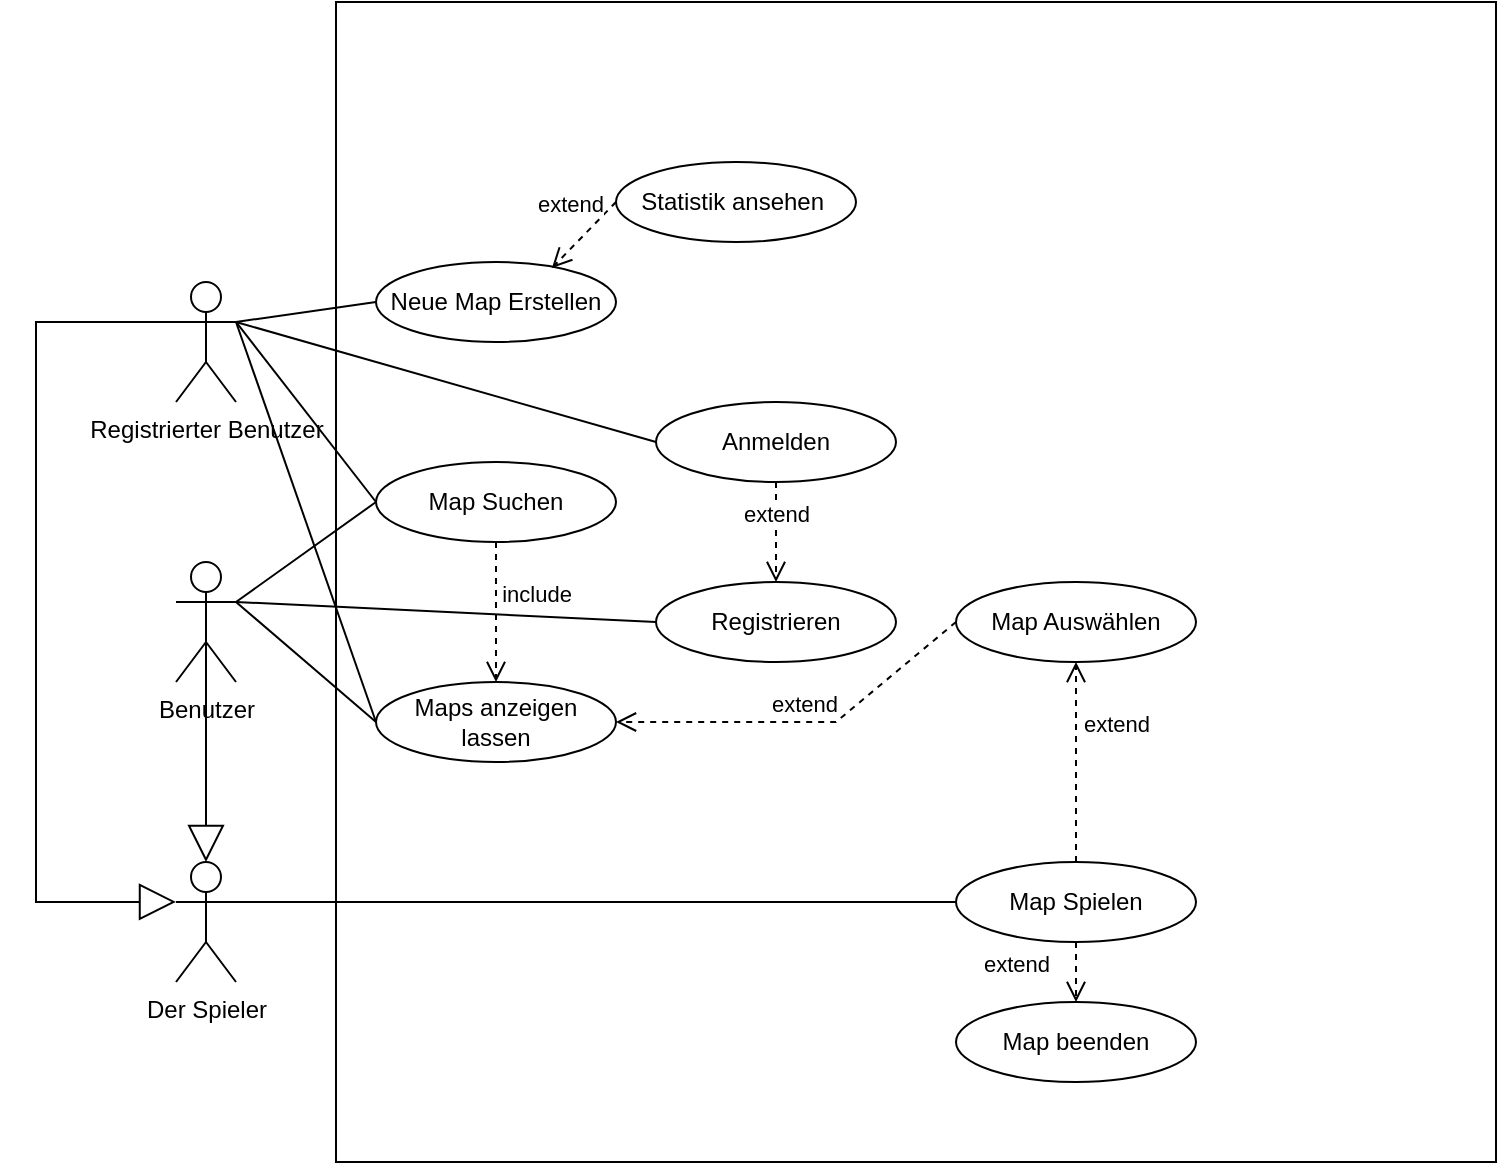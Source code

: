 <mxfile version="20.1.1" type="device"><diagram id="SMZEEj2DZ_PUPEgYTHqX" name="Page-1"><mxGraphModel dx="1907" dy="2058" grid="1" gridSize="10" guides="1" tooltips="1" connect="1" arrows="1" fold="1" page="1" pageScale="1" pageWidth="827" pageHeight="1169" math="0" shadow="0"><root><mxCell id="0"/><mxCell id="1" parent="0"/><mxCell id="sUdiVrORnq5qeELzuiPW-43" value="" style="whiteSpace=wrap;html=1;aspect=fixed;" parent="1" vertex="1"><mxGeometry x="190" y="-40" width="580" height="580" as="geometry"/></mxCell><mxCell id="sUdiVrORnq5qeELzuiPW-1" value="Registrierter Benutzer" style="shape=umlActor;verticalLabelPosition=bottom;verticalAlign=top;html=1;outlineConnect=0;" parent="1" vertex="1"><mxGeometry x="110" y="100" width="30" height="60" as="geometry"/></mxCell><mxCell id="sUdiVrORnq5qeELzuiPW-4" value="Benutzer" style="shape=umlActor;verticalLabelPosition=bottom;verticalAlign=top;html=1;outlineConnect=0;" parent="1" vertex="1"><mxGeometry x="110" y="240" width="30" height="60" as="geometry"/></mxCell><mxCell id="sUdiVrORnq5qeELzuiPW-5" value="Der Spieler" style="shape=umlActor;verticalLabelPosition=bottom;verticalAlign=top;html=1;outlineConnect=0;" parent="1" vertex="1"><mxGeometry x="110" y="390" width="30" height="60" as="geometry"/></mxCell><mxCell id="sUdiVrORnq5qeELzuiPW-6" value="Map Suchen" style="ellipse;whiteSpace=wrap;html=1;" parent="1" vertex="1"><mxGeometry x="210" y="190" width="120" height="40" as="geometry"/></mxCell><mxCell id="sUdiVrORnq5qeELzuiPW-7" value="Maps anzeigen lassen" style="ellipse;whiteSpace=wrap;html=1;" parent="1" vertex="1"><mxGeometry x="210" y="300" width="120" height="40" as="geometry"/></mxCell><mxCell id="sUdiVrORnq5qeELzuiPW-8" value="Anmelden" style="ellipse;whiteSpace=wrap;html=1;" parent="1" vertex="1"><mxGeometry x="350" y="160" width="120" height="40" as="geometry"/></mxCell><mxCell id="sUdiVrORnq5qeELzuiPW-9" value="Registrieren" style="ellipse;whiteSpace=wrap;html=1;" parent="1" vertex="1"><mxGeometry x="350" y="250" width="120" height="40" as="geometry"/></mxCell><mxCell id="sUdiVrORnq5qeELzuiPW-10" value="Neue Map Erstellen" style="ellipse;whiteSpace=wrap;html=1;" parent="1" vertex="1"><mxGeometry x="210" y="90" width="120" height="40" as="geometry"/></mxCell><mxCell id="sUdiVrORnq5qeELzuiPW-11" value="" style="endArrow=none;html=1;rounded=0;exitX=1;exitY=0.333;exitDx=0;exitDy=0;exitPerimeter=0;entryX=0;entryY=0.5;entryDx=0;entryDy=0;" parent="1" source="sUdiVrORnq5qeELzuiPW-4" target="sUdiVrORnq5qeELzuiPW-6" edge="1"><mxGeometry width="50" height="50" relative="1" as="geometry"><mxPoint x="330" y="400" as="sourcePoint"/><mxPoint x="380" y="350" as="targetPoint"/></mxGeometry></mxCell><mxCell id="sUdiVrORnq5qeELzuiPW-12" value="" style="endArrow=none;html=1;rounded=0;exitX=1;exitY=0.333;exitDx=0;exitDy=0;exitPerimeter=0;entryX=0;entryY=0.5;entryDx=0;entryDy=0;" parent="1" source="sUdiVrORnq5qeELzuiPW-4" target="sUdiVrORnq5qeELzuiPW-7" edge="1"><mxGeometry width="50" height="50" relative="1" as="geometry"><mxPoint x="330" y="400" as="sourcePoint"/><mxPoint x="380" y="350" as="targetPoint"/></mxGeometry></mxCell><mxCell id="sUdiVrORnq5qeELzuiPW-13" value="" style="endArrow=none;html=1;rounded=0;exitX=1;exitY=0.333;exitDx=0;exitDy=0;exitPerimeter=0;entryX=0;entryY=0.5;entryDx=0;entryDy=0;" parent="1" source="sUdiVrORnq5qeELzuiPW-4" target="sUdiVrORnq5qeELzuiPW-9" edge="1"><mxGeometry width="50" height="50" relative="1" as="geometry"><mxPoint x="330" y="400" as="sourcePoint"/><mxPoint x="380" y="350" as="targetPoint"/></mxGeometry></mxCell><mxCell id="sUdiVrORnq5qeELzuiPW-14" value="" style="endArrow=none;html=1;rounded=0;exitX=1;exitY=0.333;exitDx=0;exitDy=0;exitPerimeter=0;entryX=0;entryY=0.5;entryDx=0;entryDy=0;" parent="1" source="sUdiVrORnq5qeELzuiPW-1" target="sUdiVrORnq5qeELzuiPW-10" edge="1"><mxGeometry width="50" height="50" relative="1" as="geometry"><mxPoint x="330" y="400" as="sourcePoint"/><mxPoint x="200" y="110" as="targetPoint"/></mxGeometry></mxCell><mxCell id="sUdiVrORnq5qeELzuiPW-15" value="" style="endArrow=none;html=1;rounded=0;exitX=1;exitY=0.333;exitDx=0;exitDy=0;exitPerimeter=0;entryX=0;entryY=0.5;entryDx=0;entryDy=0;" parent="1" source="sUdiVrORnq5qeELzuiPW-1" target="sUdiVrORnq5qeELzuiPW-8" edge="1"><mxGeometry width="50" height="50" relative="1" as="geometry"><mxPoint x="330" y="400" as="sourcePoint"/><mxPoint x="380" y="350" as="targetPoint"/></mxGeometry></mxCell><mxCell id="sUdiVrORnq5qeELzuiPW-16" value="" style="endArrow=none;html=1;rounded=0;exitX=1;exitY=0.333;exitDx=0;exitDy=0;exitPerimeter=0;entryX=0;entryY=0.5;entryDx=0;entryDy=0;" parent="1" source="sUdiVrORnq5qeELzuiPW-1" target="sUdiVrORnq5qeELzuiPW-6" edge="1"><mxGeometry width="50" height="50" relative="1" as="geometry"><mxPoint x="330" y="400" as="sourcePoint"/><mxPoint x="380" y="350" as="targetPoint"/></mxGeometry></mxCell><mxCell id="sUdiVrORnq5qeELzuiPW-18" value="" style="endArrow=none;html=1;rounded=0;exitX=1;exitY=0.333;exitDx=0;exitDy=0;exitPerimeter=0;" parent="1" source="sUdiVrORnq5qeELzuiPW-5" target="sUdiVrORnq5qeELzuiPW-29" edge="1"><mxGeometry width="50" height="50" relative="1" as="geometry"><mxPoint x="330" y="400" as="sourcePoint"/><mxPoint x="230" y="410" as="targetPoint"/></mxGeometry></mxCell><mxCell id="sUdiVrORnq5qeELzuiPW-19" value="Statistik ansehen&amp;nbsp;" style="ellipse;whiteSpace=wrap;html=1;" parent="1" vertex="1"><mxGeometry x="330" y="40" width="120" height="40" as="geometry"/></mxCell><mxCell id="sUdiVrORnq5qeELzuiPW-24" value="extend" style="html=1;verticalAlign=bottom;endArrow=open;dashed=1;endSize=8;rounded=0;entryX=0.733;entryY=0.075;entryDx=0;entryDy=0;entryPerimeter=0;exitX=0;exitY=0.5;exitDx=0;exitDy=0;" parent="1" source="sUdiVrORnq5qeELzuiPW-19" target="sUdiVrORnq5qeELzuiPW-10" edge="1"><mxGeometry y="-10" relative="1" as="geometry"><mxPoint x="390" y="370" as="sourcePoint"/><mxPoint x="310" y="370" as="targetPoint"/><mxPoint as="offset"/></mxGeometry></mxCell><mxCell id="sUdiVrORnq5qeELzuiPW-25" value="extend" style="html=1;verticalAlign=bottom;endArrow=open;dashed=1;endSize=8;rounded=0;exitX=0.5;exitY=1;exitDx=0;exitDy=0;entryX=0.5;entryY=0;entryDx=0;entryDy=0;" parent="1" source="sUdiVrORnq5qeELzuiPW-8" target="sUdiVrORnq5qeELzuiPW-9" edge="1"><mxGeometry relative="1" as="geometry"><mxPoint x="710" y="380" as="sourcePoint"/><mxPoint x="520" y="210" as="targetPoint"/></mxGeometry></mxCell><mxCell id="sUdiVrORnq5qeELzuiPW-27" value="" style="endArrow=block;endSize=16;endFill=0;html=1;rounded=0;exitX=0;exitY=0.333;exitDx=0;exitDy=0;exitPerimeter=0;entryX=0;entryY=0.333;entryDx=0;entryDy=0;entryPerimeter=0;" parent="1" source="sUdiVrORnq5qeELzuiPW-1" target="sUdiVrORnq5qeELzuiPW-5" edge="1"><mxGeometry x="0.395" y="-30" width="160" relative="1" as="geometry"><mxPoint x="110" y="370" as="sourcePoint"/><mxPoint x="40" y="410" as="targetPoint"/><Array as="points"><mxPoint x="40" y="120"/><mxPoint x="40" y="410"/></Array><mxPoint as="offset"/></mxGeometry></mxCell><mxCell id="sUdiVrORnq5qeELzuiPW-28" value="" style="endArrow=block;endSize=16;endFill=0;html=1;rounded=0;exitX=0.5;exitY=0.5;exitDx=0;exitDy=0;exitPerimeter=0;entryX=0.5;entryY=0;entryDx=0;entryDy=0;entryPerimeter=0;" parent="1" source="sUdiVrORnq5qeELzuiPW-4" target="sUdiVrORnq5qeELzuiPW-5" edge="1"><mxGeometry y="25" width="160" relative="1" as="geometry"><mxPoint x="110" y="370" as="sourcePoint"/><mxPoint x="270" y="370" as="targetPoint"/><mxPoint as="offset"/></mxGeometry></mxCell><mxCell id="sUdiVrORnq5qeELzuiPW-29" value="Map Spielen" style="ellipse;whiteSpace=wrap;html=1;" parent="1" vertex="1"><mxGeometry x="500" y="390" width="120" height="40" as="geometry"/></mxCell><mxCell id="sUdiVrORnq5qeELzuiPW-30" value="Map Auswählen" style="ellipse;whiteSpace=wrap;html=1;" parent="1" vertex="1"><mxGeometry x="500" y="250" width="120" height="40" as="geometry"/></mxCell><mxCell id="sUdiVrORnq5qeELzuiPW-34" value="Map beenden" style="ellipse;whiteSpace=wrap;html=1;" parent="1" vertex="1"><mxGeometry x="500" y="460" width="120" height="40" as="geometry"/></mxCell><mxCell id="sUdiVrORnq5qeELzuiPW-35" value="extend" style="html=1;verticalAlign=bottom;endArrow=open;dashed=1;endSize=8;rounded=0;entryX=0.5;entryY=0;entryDx=0;entryDy=0;" parent="1" target="sUdiVrORnq5qeELzuiPW-34" edge="1"><mxGeometry x="0.333" y="-30" relative="1" as="geometry"><mxPoint x="560" y="430" as="sourcePoint"/><mxPoint x="540" y="490" as="targetPoint"/><mxPoint as="offset"/></mxGeometry></mxCell><mxCell id="sUdiVrORnq5qeELzuiPW-39" value="extend" style="html=1;verticalAlign=bottom;endArrow=open;dashed=1;endSize=8;rounded=0;entryX=0.5;entryY=1;entryDx=0;entryDy=0;exitX=0.5;exitY=0;exitDx=0;exitDy=0;" parent="1" source="sUdiVrORnq5qeELzuiPW-29" target="sUdiVrORnq5qeELzuiPW-30" edge="1"><mxGeometry x="0.2" y="-20" relative="1" as="geometry"><mxPoint x="560" y="380" as="sourcePoint"/><mxPoint x="310" y="370" as="targetPoint"/><mxPoint as="offset"/></mxGeometry></mxCell><mxCell id="sUdiVrORnq5qeELzuiPW-40" value="extend" style="html=1;verticalAlign=bottom;endArrow=open;dashed=1;endSize=8;rounded=0;entryX=1;entryY=0.5;entryDx=0;entryDy=0;exitX=0;exitY=0.5;exitDx=0;exitDy=0;" parent="1" source="sUdiVrORnq5qeELzuiPW-30" target="sUdiVrORnq5qeELzuiPW-7" edge="1"><mxGeometry relative="1" as="geometry"><mxPoint x="710" y="380" as="sourcePoint"/><mxPoint x="630" y="380" as="targetPoint"/><Array as="points"><mxPoint x="440" y="320"/></Array></mxGeometry></mxCell><mxCell id="z02OduvtdpLAhEODPPn6-1" value="" style="endArrow=none;html=1;rounded=0;exitX=1;exitY=0.333;exitDx=0;exitDy=0;exitPerimeter=0;entryX=0;entryY=0.5;entryDx=0;entryDy=0;" parent="1" source="sUdiVrORnq5qeELzuiPW-1" target="sUdiVrORnq5qeELzuiPW-7" edge="1"><mxGeometry width="50" height="50" relative="1" as="geometry"><mxPoint x="450" y="340" as="sourcePoint"/><mxPoint x="210" y="300" as="targetPoint"/></mxGeometry></mxCell><mxCell id="z02OduvtdpLAhEODPPn6-3" value="include" style="html=1;verticalAlign=bottom;endArrow=open;dashed=1;endSize=8;rounded=0;exitX=0.5;exitY=1;exitDx=0;exitDy=0;" parent="1" source="sUdiVrORnq5qeELzuiPW-6" target="sUdiVrORnq5qeELzuiPW-7" edge="1"><mxGeometry y="20" relative="1" as="geometry"><mxPoint x="510" y="320" as="sourcePoint"/><mxPoint x="-230" y="200" as="targetPoint"/><mxPoint as="offset"/></mxGeometry></mxCell></root></mxGraphModel></diagram></mxfile>
